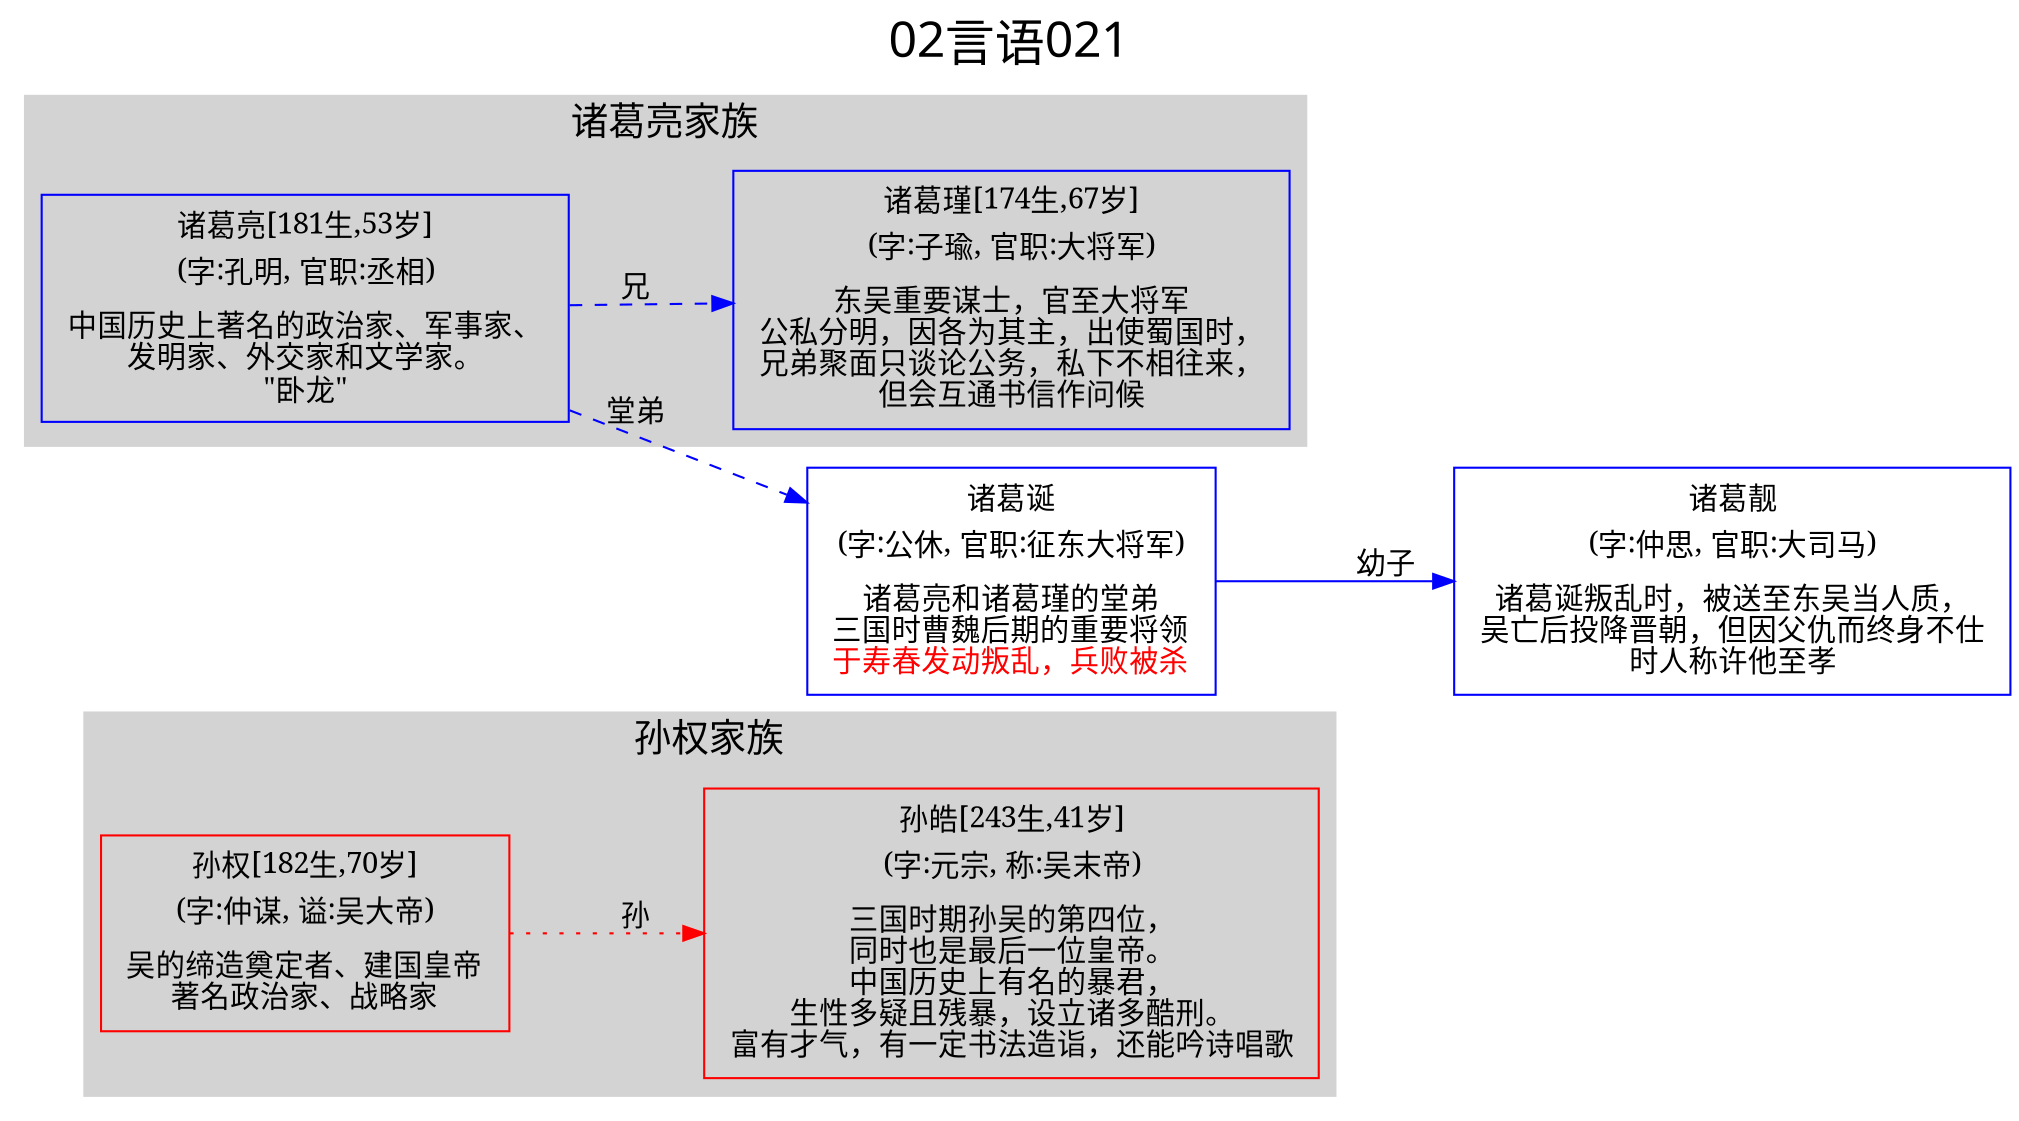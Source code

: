
digraph
{
	rankdir = "LR";
	ranksep = 0.5;
	label = "02言语021";
	labelloc = "t";
	fontsize = "24";
	fontname = "SimHei";

	graph [style="filled", color="lightgrey"];
	node [fontname="SimSun"];
	edge [fontname="SimSun"];

	孙权 [shape="box", color="red", label=<<table border="0" cellborder="0"><tr><td>孙权[182生,70岁]</td></tr><tr><td>(字:仲谋, 谥:吴大帝)</td></tr><tr><td></td></tr><tr><td>吴的缔造奠定者、建国皇帝<br/>著名政治家、战略家<br/></td></tr></table>>];
	孙皓 [shape="box", color="red", label=<<table border="0" cellborder="0"><tr><td>孙皓[243生,41岁]</td></tr><tr><td>(字:元宗, 称:吴末帝)</td></tr><tr><td></td></tr><tr><td>三国时期孙吴的第四位，<br/>同时也是最后一位皇帝。<br/>中国历史上有名的暴君，<br/>生性多疑且残暴，设立诸多酷刑。<br/>富有才气，有一定书法造诣，还能吟诗唱歌<br/></td></tr></table>>];
	诸葛亮 [shape="box", color="blue", label=<<table border="0" cellborder="0"><tr><td>诸葛亮[181生,53岁]</td></tr><tr><td>(字:孔明, 官职:丞相)</td></tr><tr><td></td></tr><tr><td>中国历史上著名的政治家、军事家、<br/>发明家、外交家和文学家。<br/>"卧龙"<br/></td></tr></table>>];
	诸葛瑾 [shape="box", color="blue", label=<<table border="0" cellborder="0"><tr><td>诸葛瑾[174生,67岁]</td></tr><tr><td>(字:子瑜, 官职:大将军)</td></tr><tr><td></td></tr><tr><td>东吴重要谋士，官至大将军<br/>公私分明，因各为其主，出使蜀国时，<br/>兄弟聚面只谈论公务，私下不相往来，<br/>但会互通书信作问候<br/></td></tr></table>>];
	诸葛靓 [shape="box", color="blue", label=<<table border="0" cellborder="0"><tr><td>诸葛靓</td></tr><tr><td>(字:仲思, 官职:大司马)</td></tr><tr><td></td></tr><tr><td>诸葛诞叛乱时，被送至东吴当人质，<br/>吴亡后投降晋朝，但因父仇而终身不仕<br/>时人称许他至孝<br/></td></tr></table>>];
	诸葛诞 [shape="box", color="blue", label=<<table border="0" cellborder="0"><tr><td>诸葛诞</td></tr><tr><td>(字:公休, 官职:征东大将军)</td></tr><tr><td></td></tr><tr><td>诸葛亮和诸葛瑾的堂弟<br/>三国时曹魏后期的重要将领<br/><font color = 'red'>于寿春发动叛乱，兵败被杀<br/></font></td></tr></table>>];

	孙权 -> 孙皓 [label="孙", style=dotted, color="red"];
	诸葛亮 -> 诸葛瑾 [label="兄", style=dashed, color="blue"];
	诸葛亮 -> 诸葛诞 [label="堂弟", style=dashed, color="blue"];
	诸葛诞 -> 诸葛靓 [label="幼子", style=solid, color="blue"];


	subgraph "cluster_孙权"
	{
		fontsize="18";
		label="孙权家族";
		孙权;孙皓;
	}

	subgraph "cluster_诸葛亮"
	{
		fontsize="18";
		label="诸葛亮家族";
		诸葛亮;诸葛瑾;
	}

}
